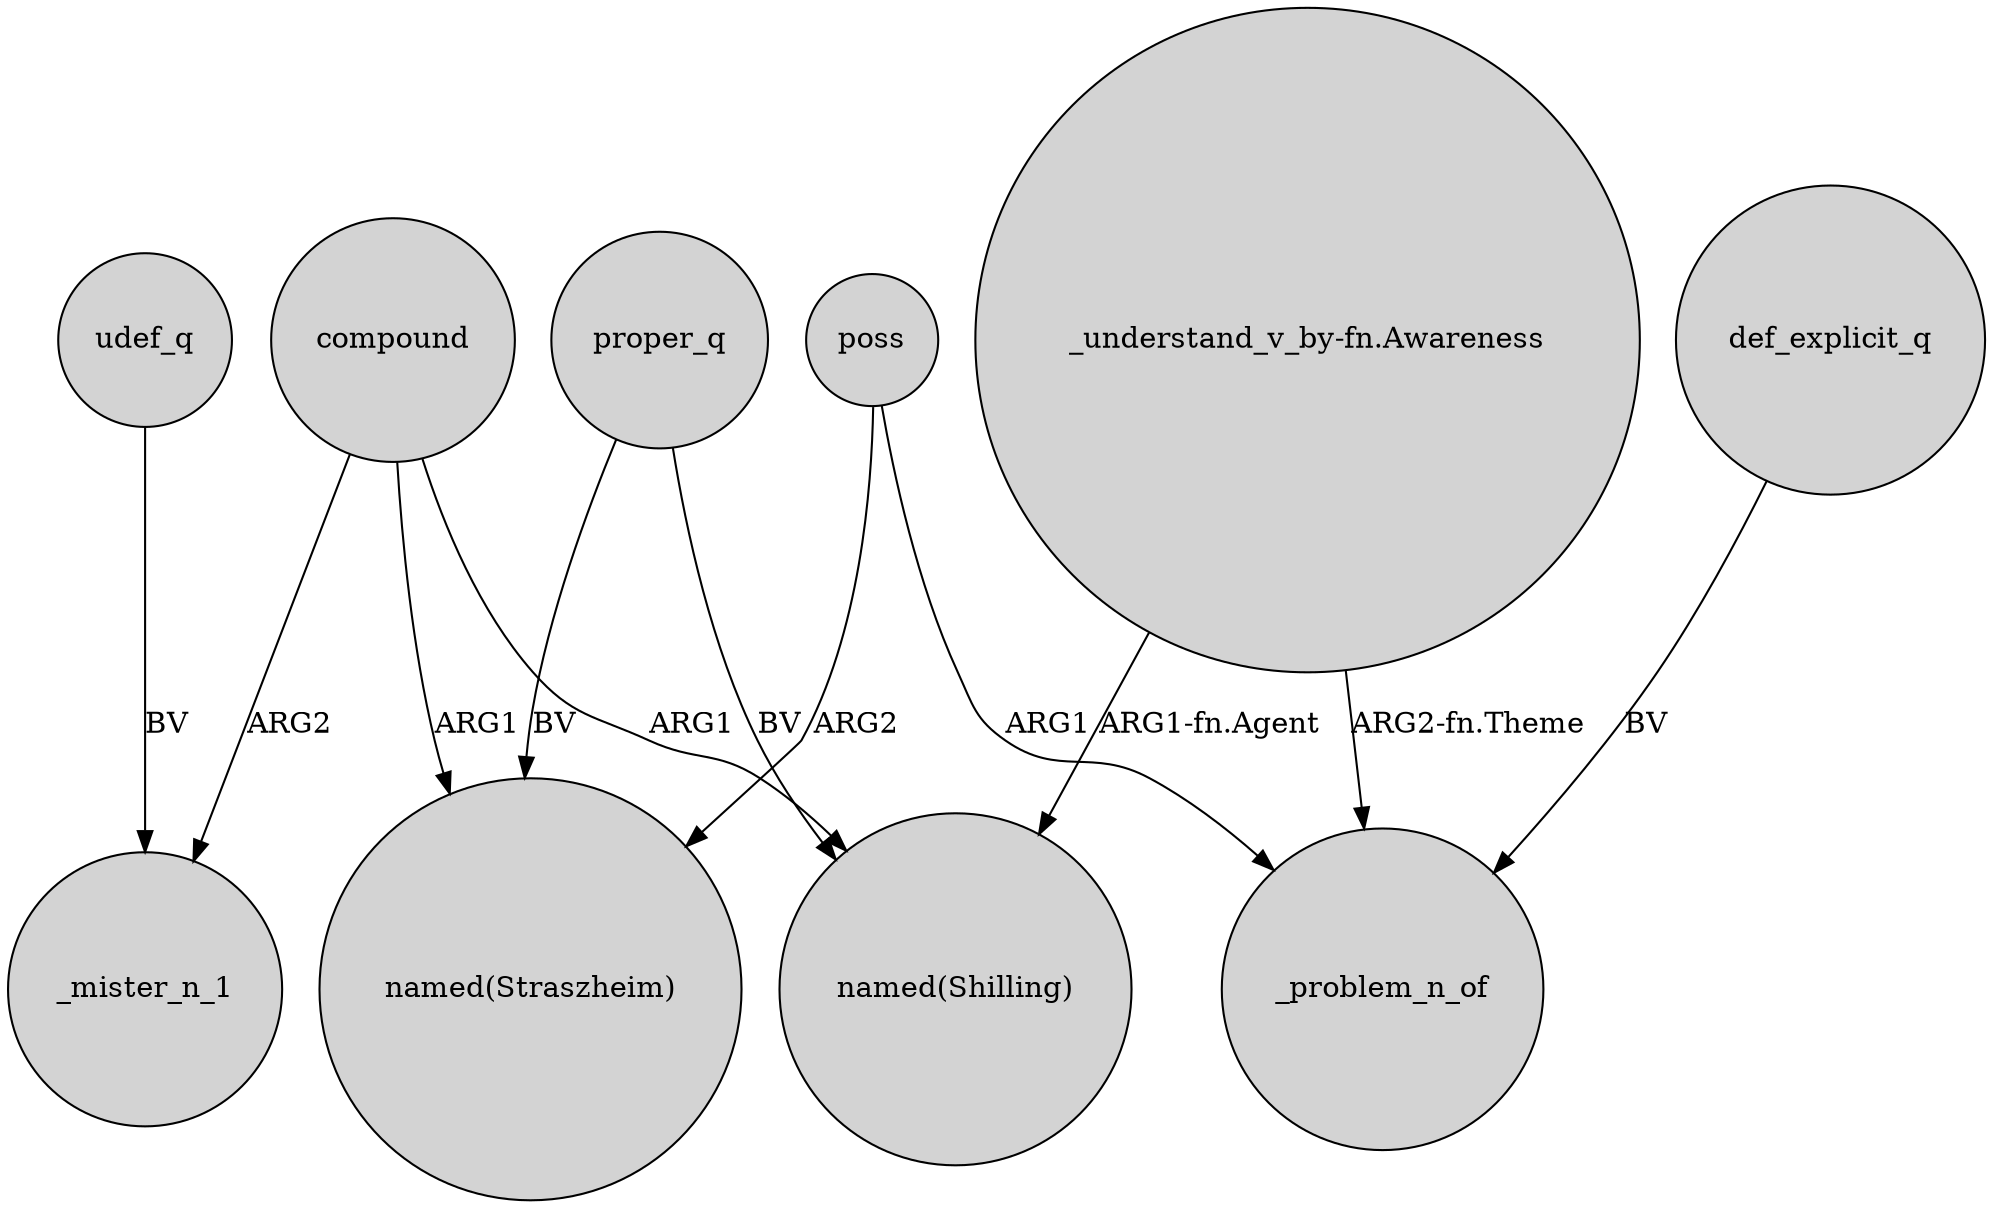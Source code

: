 digraph {
	node [shape=circle style=filled]
	udef_q -> _mister_n_1 [label=BV]
	def_explicit_q -> _problem_n_of [label=BV]
	poss -> "named(Straszheim)" [label=ARG2]
	compound -> "named(Shilling)" [label=ARG1]
	"_understand_v_by-fn.Awareness" -> "named(Shilling)" [label="ARG1-fn.Agent"]
	compound -> "named(Straszheim)" [label=ARG1]
	"_understand_v_by-fn.Awareness" -> _problem_n_of [label="ARG2-fn.Theme"]
	proper_q -> "named(Shilling)" [label=BV]
	proper_q -> "named(Straszheim)" [label=BV]
	compound -> _mister_n_1 [label=ARG2]
	poss -> _problem_n_of [label=ARG1]
}
